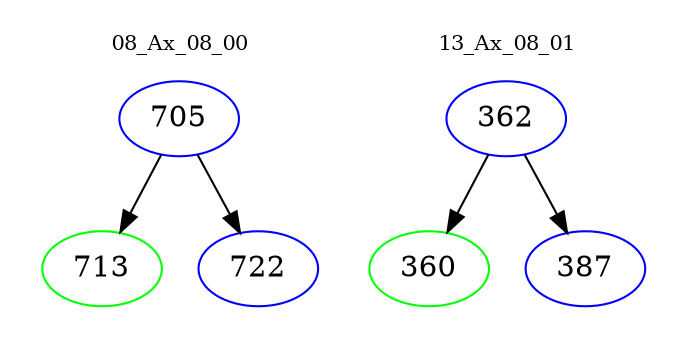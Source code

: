 digraph{
subgraph cluster_0 {
color = white
label = "08_Ax_08_00";
fontsize=10;
T0_705 [label="705", color="blue"]
T0_705 -> T0_713 [color="black"]
T0_713 [label="713", color="green"]
T0_705 -> T0_722 [color="black"]
T0_722 [label="722", color="blue"]
}
subgraph cluster_1 {
color = white
label = "13_Ax_08_01";
fontsize=10;
T1_362 [label="362", color="blue"]
T1_362 -> T1_360 [color="black"]
T1_360 [label="360", color="green"]
T1_362 -> T1_387 [color="black"]
T1_387 [label="387", color="blue"]
}
}
